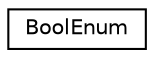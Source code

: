 digraph "Graphical Class Hierarchy"
{
 // LATEX_PDF_SIZE
  edge [fontname="Helvetica",fontsize="10",labelfontname="Helvetica",labelfontsize="10"];
  node [fontname="Helvetica",fontsize="10",shape=record];
  rankdir="LR";
  Node0 [label="BoolEnum",height=0.2,width=0.4,color="black", fillcolor="white", style="filled",URL="$classBoolEnum.html",tooltip=" "];
}
